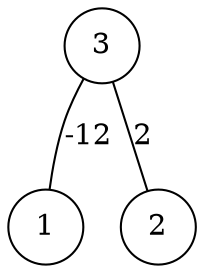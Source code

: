 graph { 
	 fontname="Helvetica,Arial,sans-serif" 
	 node [shape = circle]; 
	 3 -- 1 [label = "-12"];
	 3 -- 2 [label = "2"];
	 1;
	 2;
	 3;
}
